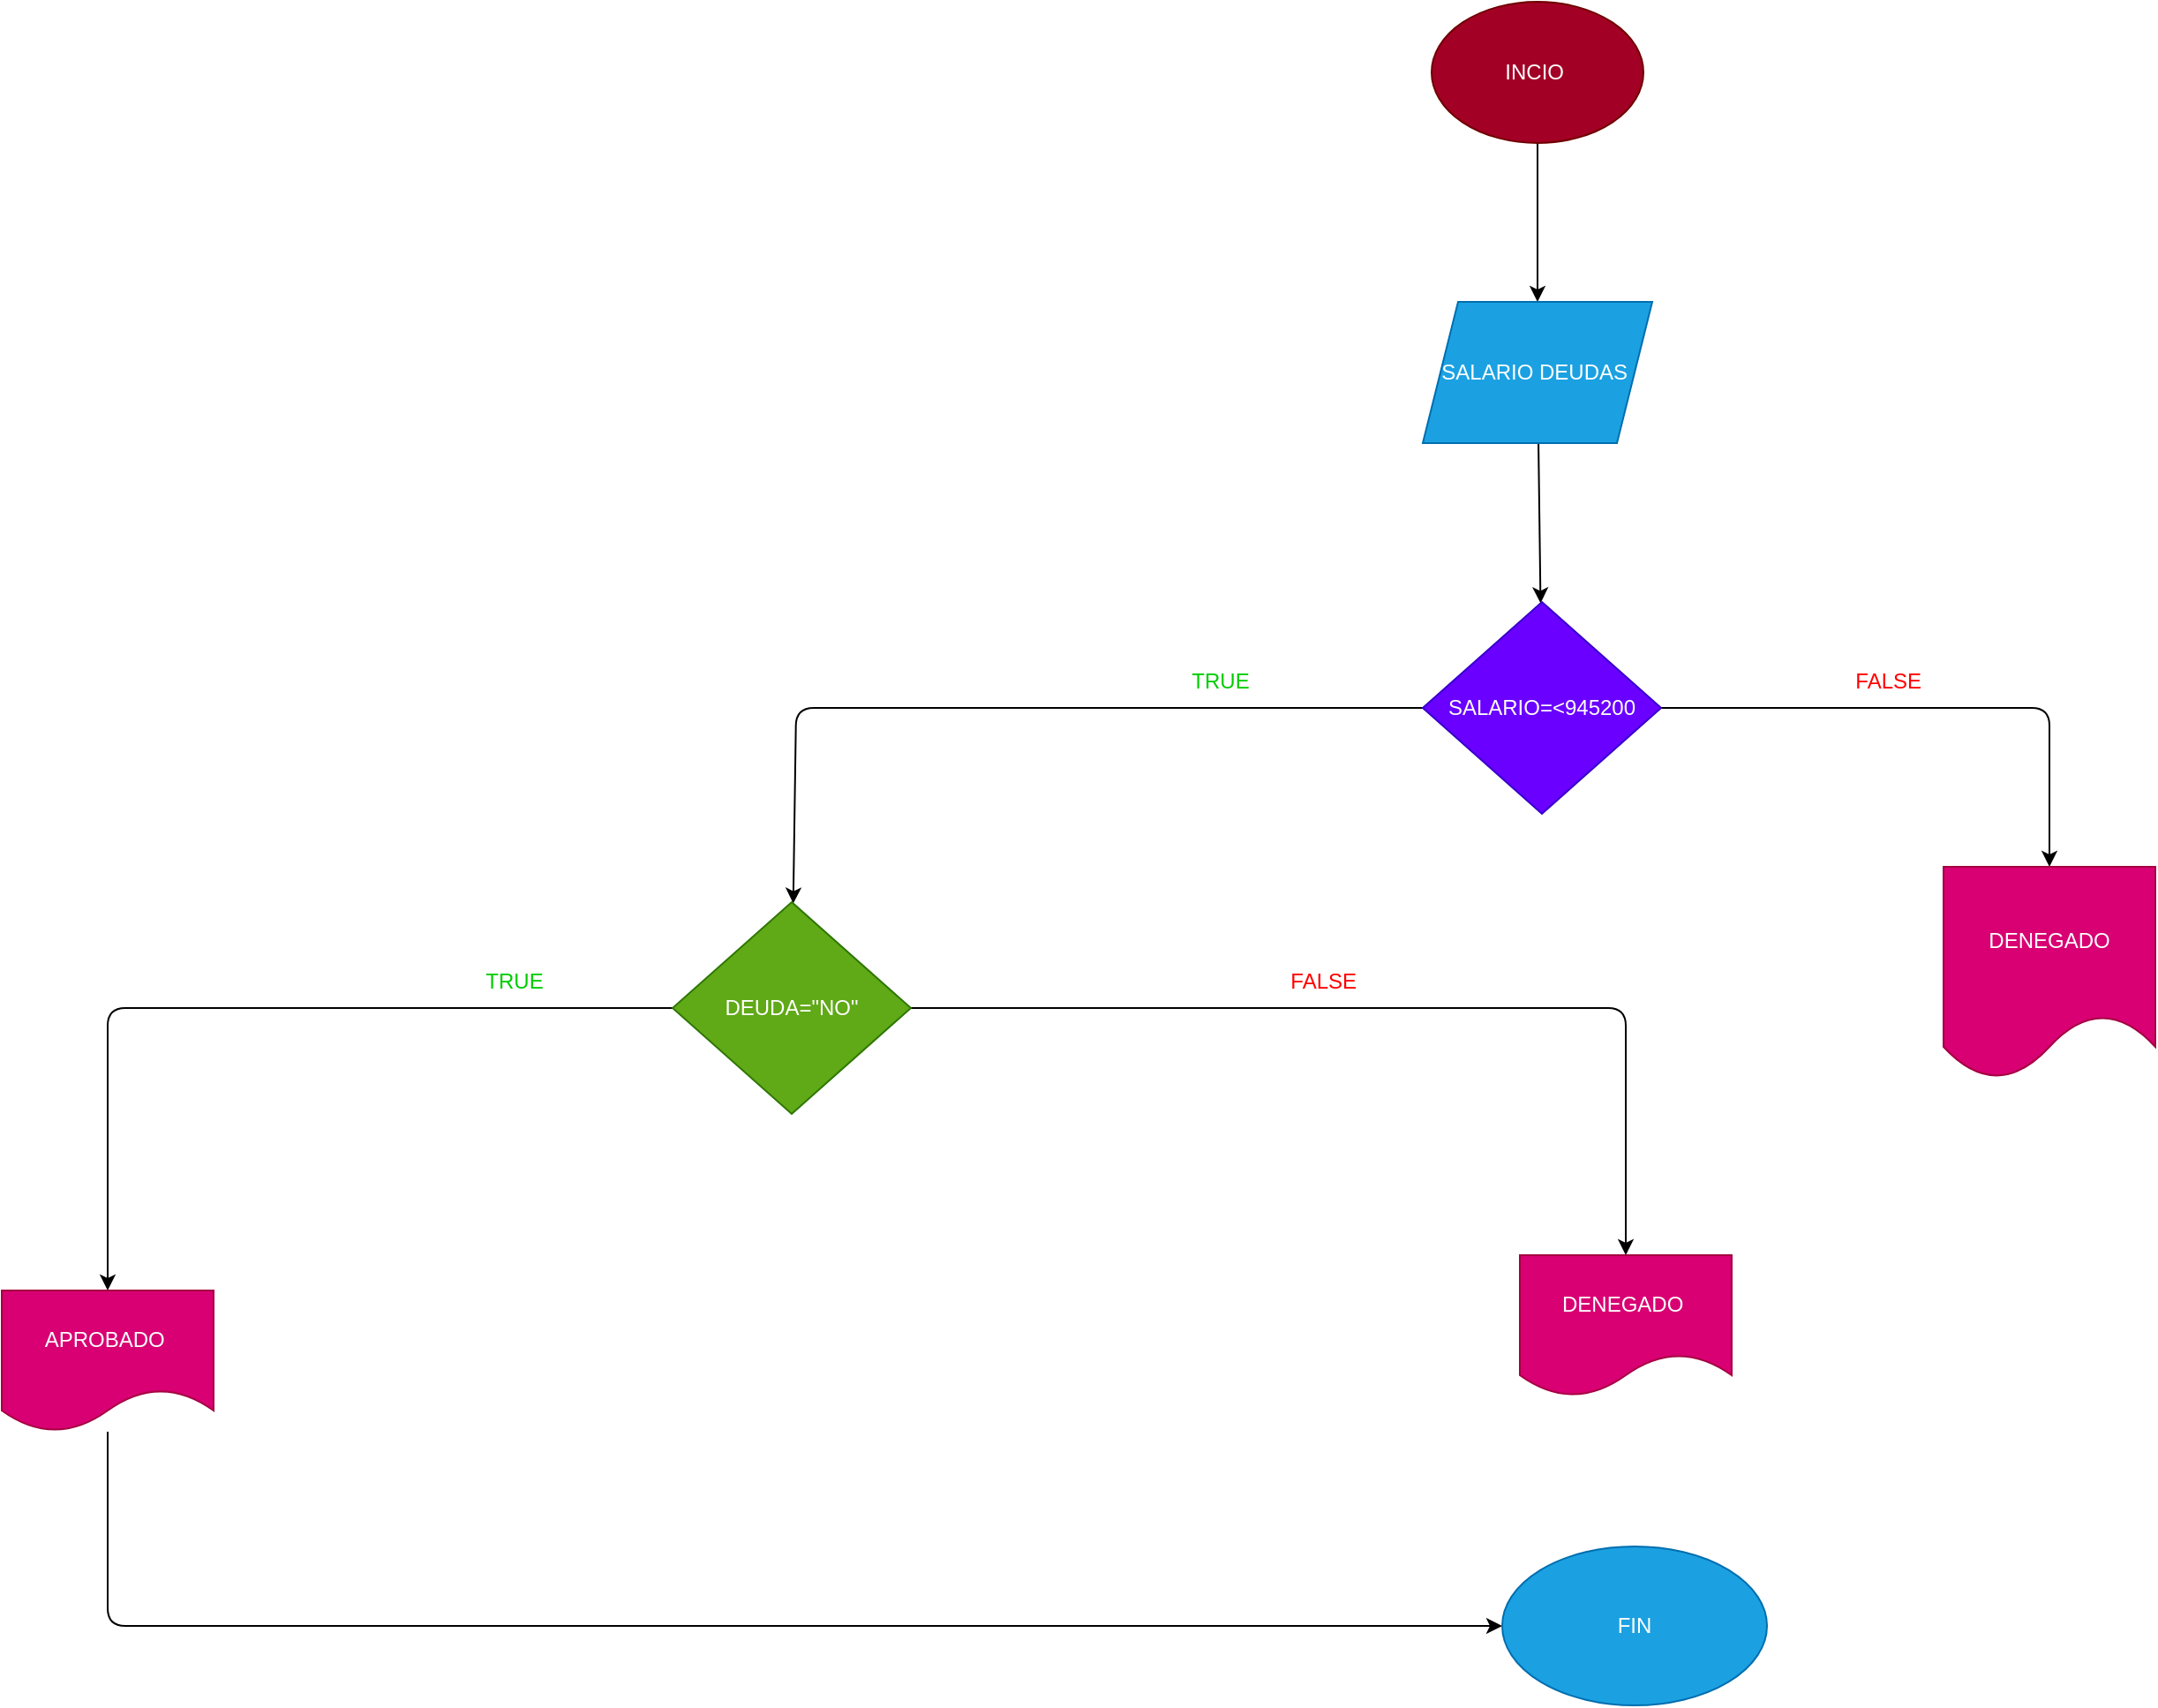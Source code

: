 <mxfile>
    <diagram id="IqChQRgxZ002tvITDTlm" name="Page-1">
        <mxGraphModel dx="2174" dy="830" grid="1" gridSize="10" guides="1" tooltips="1" connect="1" arrows="1" fold="1" page="1" pageScale="1" pageWidth="850" pageHeight="1100" math="0" shadow="0">
            <root>
                <mxCell id="0"/>
                <mxCell id="1" parent="0"/>
                <mxCell id="4" value="" style="edgeStyle=none;html=1;" edge="1" parent="1" source="2" target="3">
                    <mxGeometry relative="1" as="geometry"/>
                </mxCell>
                <mxCell id="2" value="INCIO&amp;nbsp;" style="ellipse;whiteSpace=wrap;html=1;fillColor=#a20025;fontColor=#ffffff;strokeColor=#6F0000;" vertex="1" parent="1">
                    <mxGeometry x="300" y="70" width="120" height="80" as="geometry"/>
                </mxCell>
                <mxCell id="6" value="" style="edgeStyle=none;html=1;" edge="1" parent="1" source="3" target="5">
                    <mxGeometry relative="1" as="geometry"/>
                </mxCell>
                <mxCell id="3" value="SALARIO DEUDAS&amp;nbsp;" style="shape=parallelogram;perimeter=parallelogramPerimeter;whiteSpace=wrap;html=1;fixedSize=1;fillColor=#1ba1e2;strokeColor=#006EAF;fontColor=#ffffff;" vertex="1" parent="1">
                    <mxGeometry x="295" y="240" width="130" height="80" as="geometry"/>
                </mxCell>
                <mxCell id="8" value="" style="edgeStyle=none;html=1;" edge="1" parent="1" source="5" target="7">
                    <mxGeometry relative="1" as="geometry">
                        <Array as="points">
                            <mxPoint x="-60" y="470"/>
                        </Array>
                    </mxGeometry>
                </mxCell>
                <mxCell id="10" value="" style="edgeStyle=none;html=1;" edge="1" parent="1" source="5" target="9">
                    <mxGeometry relative="1" as="geometry">
                        <Array as="points">
                            <mxPoint x="650" y="470"/>
                        </Array>
                    </mxGeometry>
                </mxCell>
                <mxCell id="5" value="SALARIO=&amp;lt;945200" style="rhombus;whiteSpace=wrap;html=1;fillColor=#6a00ff;strokeColor=#3700CC;fontColor=#ffffff;" vertex="1" parent="1">
                    <mxGeometry x="295" y="410" width="135" height="120" as="geometry"/>
                </mxCell>
                <mxCell id="15" value="" style="edgeStyle=none;html=1;fontColor=#FF0000;" edge="1" parent="1" source="7" target="14">
                    <mxGeometry relative="1" as="geometry">
                        <Array as="points">
                            <mxPoint x="410" y="640"/>
                        </Array>
                    </mxGeometry>
                </mxCell>
                <mxCell id="17" value="" style="edgeStyle=none;html=1;fontColor=#FF0000;" edge="1" parent="1" source="7" target="16">
                    <mxGeometry relative="1" as="geometry">
                        <Array as="points">
                            <mxPoint x="-450" y="640"/>
                        </Array>
                    </mxGeometry>
                </mxCell>
                <mxCell id="7" value="DEUDA=&quot;NO&quot;" style="rhombus;whiteSpace=wrap;html=1;fillColor=#60a917;strokeColor=#2D7600;fontColor=#ffffff;" vertex="1" parent="1">
                    <mxGeometry x="-130" y="580" width="135" height="120" as="geometry"/>
                </mxCell>
                <mxCell id="9" value="DENEGADO" style="shape=document;whiteSpace=wrap;html=1;boundedLbl=1;fillColor=#d80073;strokeColor=#A50040;fontColor=#ffffff;" vertex="1" parent="1">
                    <mxGeometry x="590" y="560" width="120" height="120" as="geometry"/>
                </mxCell>
                <mxCell id="11" value="&lt;font color=&quot;#00cc00&quot;&gt;TRUE&lt;/font&gt;" style="text;html=1;align=center;verticalAlign=middle;resizable=0;points=[];autosize=1;strokeColor=none;fillColor=none;" vertex="1" parent="1">
                    <mxGeometry x="150" y="440" width="60" height="30" as="geometry"/>
                </mxCell>
                <mxCell id="13" value="&lt;font color=&quot;#ff0000&quot;&gt;FALSE&amp;nbsp;&lt;/font&gt;" style="text;html=1;align=center;verticalAlign=middle;resizable=0;points=[];autosize=1;strokeColor=none;fillColor=none;fontColor=#00CC00;" vertex="1" parent="1">
                    <mxGeometry x="530" y="440" width="60" height="30" as="geometry"/>
                </mxCell>
                <mxCell id="14" value="DENEGADO&amp;nbsp;" style="shape=document;whiteSpace=wrap;html=1;boundedLbl=1;fillColor=#d80073;strokeColor=#A50040;fontColor=#ffffff;" vertex="1" parent="1">
                    <mxGeometry x="350" y="780" width="120" height="80" as="geometry"/>
                </mxCell>
                <mxCell id="21" value="" style="edgeStyle=none;html=1;fontColor=#FF0000;" edge="1" parent="1" source="16" target="20">
                    <mxGeometry relative="1" as="geometry">
                        <Array as="points">
                            <mxPoint x="-450" y="990"/>
                        </Array>
                    </mxGeometry>
                </mxCell>
                <mxCell id="16" value="APROBADO&amp;nbsp;" style="shape=document;whiteSpace=wrap;html=1;boundedLbl=1;fillColor=#d80073;strokeColor=#A50040;fontColor=#ffffff;" vertex="1" parent="1">
                    <mxGeometry x="-510" y="800" width="120" height="80" as="geometry"/>
                </mxCell>
                <mxCell id="18" value="&lt;font color=&quot;#00cc00&quot;&gt;TRUE&lt;/font&gt;" style="text;html=1;align=center;verticalAlign=middle;resizable=0;points=[];autosize=1;strokeColor=none;fillColor=none;" vertex="1" parent="1">
                    <mxGeometry x="-250" y="610" width="60" height="30" as="geometry"/>
                </mxCell>
                <mxCell id="19" value="&lt;font color=&quot;#ff0000&quot;&gt;FALSE&amp;nbsp;&lt;/font&gt;" style="text;html=1;align=center;verticalAlign=middle;resizable=0;points=[];autosize=1;strokeColor=none;fillColor=none;fontColor=#00CC00;" vertex="1" parent="1">
                    <mxGeometry x="210" y="610" width="60" height="30" as="geometry"/>
                </mxCell>
                <mxCell id="20" value="FIN" style="ellipse;whiteSpace=wrap;html=1;fillColor=#1ba1e2;strokeColor=#006EAF;fontColor=#ffffff;" vertex="1" parent="1">
                    <mxGeometry x="340" y="945" width="150" height="90" as="geometry"/>
                </mxCell>
            </root>
        </mxGraphModel>
    </diagram>
</mxfile>